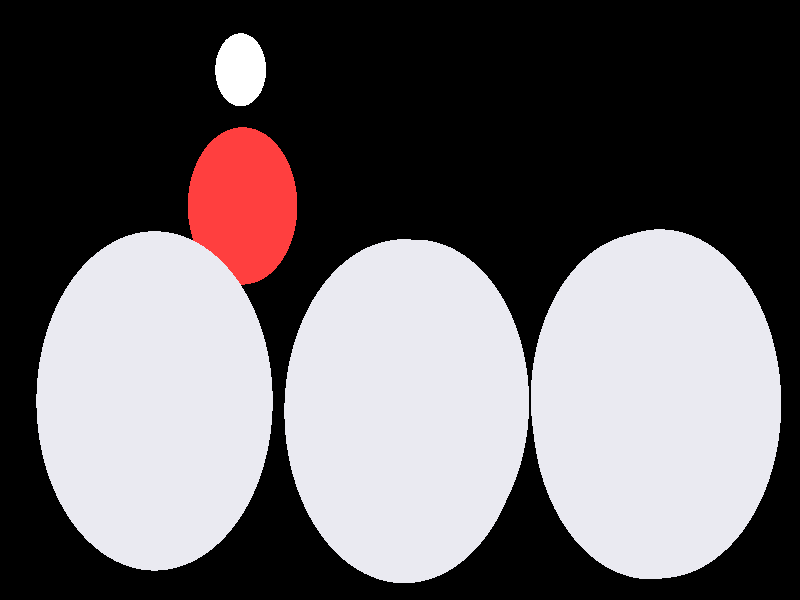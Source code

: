#include "colors.inc"
#include "finish.inc"

global_settings {assumed_gamma 1 max_trace_level 6}
background {color White transmit 1.0}
camera {perspective
  right -7.64*x up 3.99*y
  direction 100.00*z
  location <0,0,100.00> look_at <0,0,0>}


light_source {<  2.00,   3.00,  40.00> color White
  area_light <0.70, 0, 0>, <0, 0.70, 0>, 3, 3
  adaptive 1 jitter}
// no fog
#declare simple = finish {phong 0.7}
#declare pale = finish {ambient 0.5 diffuse 0.85 roughness 0.001 specular 0.200 }
#declare intermediate = finish {ambient 0.3 diffuse 0.6 specular 0.1 roughness 0.04}
#declare vmd = finish {ambient 0.0 diffuse 0.65 phong 0.1 phong_size 40.0 specular 0.5 }
#declare jmol = finish {ambient 0.2 diffuse 0.6 specular 1 roughness 0.001 metallic}
#declare ase2 = finish {ambient 0.05 brilliance 3 diffuse 0.6 metallic specular 0.7 roughness 0.04 reflection 0.15}
#declare ase3 = finish {ambient 0.15 brilliance 2 diffuse 0.6 metallic specular 1.0 roughness 0.001 reflection 0.0}
#declare glass = finish {ambient 0.05 diffuse 0.3 specular 1.0 roughness 0.001}
#declare glass2 = finish {ambient 0.01 diffuse 0.3 specular 1.0 reflection 0.25 roughness 0.001}
#declare Rcell = 0.050;
#declare Rbond = 0.100;

#macro atom(LOC, R, COL, TRANS, FIN)
  sphere{LOC, R texture{pigment{color COL transmit TRANS} finish{FIN}}}
#end
#macro constrain(LOC, R, COL, TRANS FIN)
union{torus{R, Rcell rotate 45*z texture{pigment{color COL transmit TRANS} finish{FIN}}}
     torus{R, Rcell rotate -45*z texture{pigment{color COL transmit TRANS} finish{FIN}}}
     translate LOC}
#end

// no cell vertices
atom(< -2.48,  -0.73,  -8.59>, 1.16, rgb <0.82, 0.82, 0.88>, 0.0, ase3) // #0
atom(< -2.48,  -0.73,  -5.54>, 1.16, rgb <0.82, 0.82, 0.88>, 0.0, ase3) // #1
atom(< -2.41,  -0.69,  -2.83>, 1.16, rgb <0.82, 0.82, 0.88>, 0.0, ase3) // #2
atom(<  0.16,  -0.73,  -7.07>, 1.16, rgb <0.82, 0.82, 0.88>, 0.0, ase3) // #3
atom(<  0.04,  -0.75,  -4.22>, 1.16, rgb <0.82, 0.82, 0.88>, 0.0, ase3) // #4
atom(<  0.04,  -0.75,  -1.43>, 1.16, rgb <0.82, 0.82, 0.88>, 0.0, ase3) // #5
atom(<  2.48,  -0.69,  -5.65>, 1.16, rgb <0.82, 0.82, 0.88>, 0.0, ase3) // #6
atom(<  2.46,  -0.75,  -2.83>, 1.16, rgb <0.82, 0.82, 0.88>, 0.0, ase3) // #7
atom(<  2.48,  -0.69,   0.00>, 1.16, rgb <0.82, 0.82, 0.88>, 0.0, ase3) // #8
atom(< -1.61,   0.67,  -7.08>, 0.56, rgb <1.00, 0.05, 0.05>, 0.0, ase3) // #9
atom(< -1.63,   1.64,  -7.12>, 0.26, rgb <1.00, 1.00, 1.00>, 0.0, ase3) // #10

// no constraints
